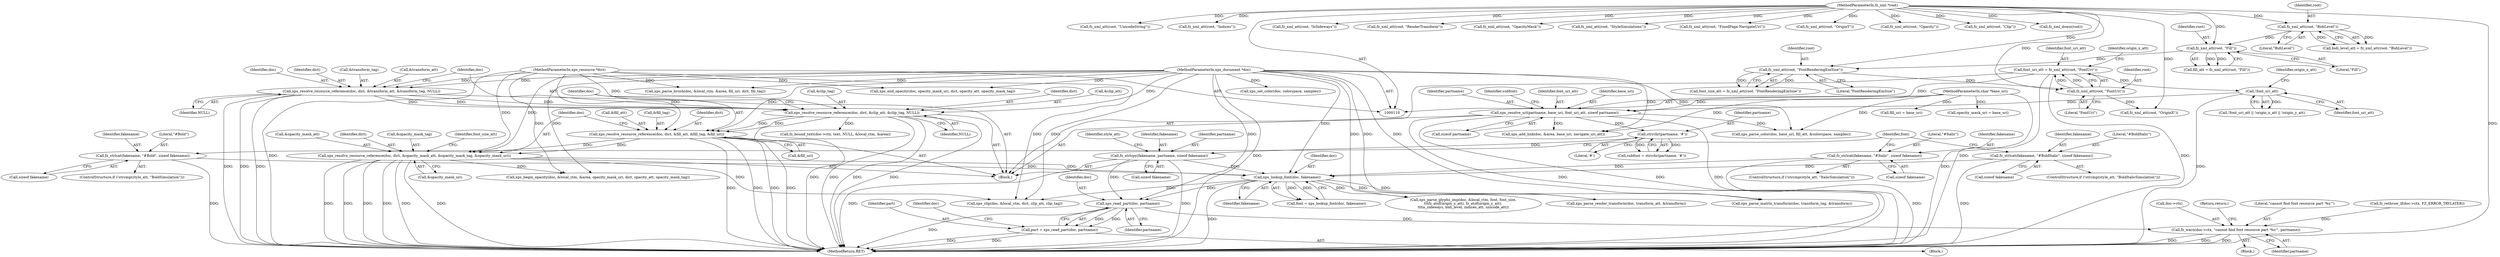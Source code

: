 digraph "0_ghostscript_60dabde18d7fe12b19da8b509bdfee9cc886aafc_1@API" {
"1000465" [label="(Call,xps_read_part(doc, partname))"];
"1000455" [label="(Call,xps_lookup_font(doc, fakename))"];
"1000340" [label="(Call,xps_resolve_resource_reference(doc, dict, &opacity_mask_att, &opacity_mask_tag, &opacity_mask_uri))"];
"1000331" [label="(Call,xps_resolve_resource_reference(doc, dict, &fill_att, &fill_tag, &fill_uri))"];
"1000323" [label="(Call,xps_resolve_resource_reference(doc, dict, &clip_att, &clip_tag, NULL))"];
"1000315" [label="(Call,xps_resolve_resource_reference(doc, dict, &transform_att, &transform_tag, NULL))"];
"1000111" [label="(MethodParameterIn,xps_document *doc)"];
"1000114" [label="(MethodParameterIn,xps_resource *dict)"];
"1000426" [label="(Call,fz_strlcat(fakename, \"#Bold\", sizeof fakename))"];
"1000437" [label="(Call,fz_strlcat(fakename, \"#Italic\", sizeof fakename))"];
"1000413" [label="(Call,fz_strlcpy(fakename, partname, sizeof fakename))"];
"1000397" [label="(Call,strrchr(partname, '#'))"];
"1000389" [label="(Call,xps_resolve_url(partname, base_uri, font_uri_att, sizeof partname))"];
"1000113" [label="(MethodParameterIn,char *base_uri)"];
"1000198" [label="(Call,font_uri_att = fz_xml_att(root, \"FontUri\"))"];
"1000200" [label="(Call,fz_xml_att(root, \"FontUri\"))"];
"1000195" [label="(Call,fz_xml_att(root, \"FontRenderingEmSize\"))"];
"1000190" [label="(Call,fz_xml_att(root, \"Fill\"))"];
"1000185" [label="(Call,fz_xml_att(root, \"BidiLevel\"))"];
"1000115" [label="(MethodParameterIn,fz_xml *root)"];
"1000354" [label="(Call,!font_uri_att)"];
"1000448" [label="(Call,fz_strlcat(fakename, \"#BoldItalic\", sizeof fakename))"];
"1000463" [label="(Call,part = xps_read_part(doc, partname))"];
"1000474" [label="(Call,fz_warn(doc->ctx, \"cannot find font resource part '%s'\", partname))"];
"1000193" [label="(Call,font_size_att = fz_xml_att(root, \"FontRenderingEmSize\"))"];
"1000451" [label="(Call,sizeof fakename)"];
"1000345" [label="(Call,&opacity_mask_tag)"];
"1000448" [label="(Call,fz_strlcat(fakename, \"#BoldItalic\", sizeof fakename))"];
"1000437" [label="(Call,fz_strlcat(fakename, \"#Italic\", sizeof fakename))"];
"1000428" [label="(Literal,\"#Bold\")"];
"1000195" [label="(Call,fz_xml_att(root, \"FontRenderingEmSize\"))"];
"1000464" [label="(Identifier,part)"];
"1000642" [label="(Call,fz_bound_text(doc->ctx, text, NULL, &local_ctm, &area))"];
"1000454" [label="(Identifier,font)"];
"1000320" [label="(Call,&transform_tag)"];
"1000396" [label="(Identifier,subfont)"];
"1000456" [label="(Identifier,doc)"];
"1000200" [label="(Call,fz_xml_att(root, \"FontUri\"))"];
"1000341" [label="(Identifier,doc)"];
"1000318" [label="(Call,&transform_att)"];
"1000315" [label="(Call,xps_resolve_resource_reference(doc, dict, &transform_att, &transform_tag, NULL))"];
"1000328" [label="(Call,&clip_tag)"];
"1000187" [label="(Literal,\"BidiLevel\")"];
"1000316" [label="(Identifier,doc)"];
"1000332" [label="(Identifier,doc)"];
"1000439" [label="(Literal,\"#Italic\")"];
"1000225" [label="(Call,fz_xml_att(root, \"UnicodeString\"))"];
"1000220" [label="(Call,fz_xml_att(root, \"Indices\"))"];
"1000743" [label="(Call,xps_parse_brush(doc, &local_ctm, &area, fill_uri, dict, fill_tag))"];
"1000323" [label="(Call,xps_resolve_resource_reference(doc, dict, &clip_att, &clip_tag, NULL))"];
"1000397" [label="(Call,strrchr(partname, '#'))"];
"1000354" [label="(Call,!font_uri_att)"];
"1000421" [label="(ControlStructure,if (!strcmp(style_att, \"BoldSimulation\")))"];
"1000333" [label="(Identifier,dict)"];
"1000392" [label="(Identifier,font_uri_att)"];
"1000330" [label="(Identifier,NULL)"];
"1000186" [label="(Identifier,root)"];
"1000413" [label="(Call,fz_strlcpy(fakename, partname, sizeof fakename))"];
"1000468" [label="(Block,)"];
"1000453" [label="(Call,font = xps_lookup_font(doc, fakename))"];
"1000469" [label="(Call,fz_rethrow_if(doc->ctx, FZ_ERROR_TRYLATER))"];
"1000215" [label="(Call,fz_xml_att(root, \"IsSideways\"))"];
"1000463" [label="(Call,part = xps_read_part(doc, partname))"];
"1000462" [label="(Block,)"];
"1000654" [label="(Call,xps_add_link(doc, &area, base_uri, navigate_uri_att))"];
"1000697" [label="(Call,xps_parse_color(doc, base_uri, fill_att, &colorspace, samples))"];
"1000116" [label="(Block,)"];
"1000475" [label="(Call,doc->ctx)"];
"1000471" [label="(Identifier,doc)"];
"1000111" [label="(MethodParameterIn,xps_document *doc)"];
"1000309" [label="(Call,fill_uri = base_uri)"];
"1000190" [label="(Call,fz_xml_att(root, \"Fill\"))"];
"1000235" [label="(Call,fz_xml_att(root, \"RenderTransform\"))"];
"1000443" [label="(ControlStructure,if (!strcmp(style_att, \"BoldItalicSimulation\")))"];
"1000756" [label="(Call,xps_end_opacity(doc, opacity_mask_uri, dict, opacity_att, opacity_mask_tag))"];
"1000188" [label="(Call,fill_att = fz_xml_att(root, \"Fill\"))"];
"1000197" [label="(Literal,\"FontRenderingEmSize\")"];
"1000201" [label="(Identifier,root)"];
"1000353" [label="(Call,!font_uri_att || !origin_x_att || !origin_y_att)"];
"1000712" [label="(Call,xps_set_color(doc, colorspace, samples))"];
"1000334" [label="(Call,&fill_att)"];
"1000391" [label="(Identifier,base_uri)"];
"1000250" [label="(Call,fz_xml_att(root, \"OpacityMask\"))"];
"1000429" [label="(Call,sizeof fakename)"];
"1000457" [label="(Identifier,fakename)"];
"1000352" [label="(Identifier,font_size_att)"];
"1000191" [label="(Identifier,root)"];
"1000230" [label="(Call,fz_xml_att(root, \"StyleSimulations\"))"];
"1000322" [label="(Identifier,NULL)"];
"1000192" [label="(Literal,\"Fill\")"];
"1000395" [label="(Call,subfont = strrchr(partname, '#'))"];
"1000255" [label="(Call,fz_xml_att(root, \"FixedPage.NavigateUri\"))"];
"1000467" [label="(Identifier,partname)"];
"1000432" [label="(ControlStructure,if (!strcmp(style_att, \"ItalicSimulation\")))"];
"1000449" [label="(Identifier,fakename)"];
"1000419" [label="(Identifier,style_att)"];
"1000210" [label="(Call,fz_xml_att(root, \"OriginY\"))"];
"1000450" [label="(Literal,\"#BoldItalic\")"];
"1000427" [label="(Identifier,fakename)"];
"1000347" [label="(Call,&opacity_mask_uri)"];
"1000202" [label="(Literal,\"FontUri\")"];
"1000628" [label="(Call,xps_parse_glyphs_imp(doc, &local_ctm, font, font_size,\n\t\t\tfz_atof(origin_x_att), fz_atof(origin_y_att),\n\t\t\tis_sideways, bidi_level, indices_att, unicode_att))"];
"1000416" [label="(Call,sizeof fakename)"];
"1000426" [label="(Call,fz_strlcat(fakename, \"#Bold\", sizeof fakename))"];
"1000338" [label="(Call,&fill_uri)"];
"1000414" [label="(Identifier,fakename)"];
"1000343" [label="(Call,&opacity_mask_att)"];
"1000355" [label="(Identifier,font_uri_att)"];
"1000245" [label="(Call,fz_xml_att(root, \"Opacity\"))"];
"1000479" [label="(Identifier,partname)"];
"1000317" [label="(Identifier,dict)"];
"1000780" [label="(MethodReturn,RET)"];
"1000390" [label="(Identifier,partname)"];
"1000480" [label="(Return,return;)"];
"1000204" [label="(Identifier,origin_x_att)"];
"1000114" [label="(MethodParameterIn,xps_resource *dict)"];
"1000198" [label="(Call,font_uri_att = fz_xml_att(root, \"FontUri\"))"];
"1000183" [label="(Call,bidi_level_att = fz_xml_att(root, \"BidiLevel\"))"];
"1000474" [label="(Call,fz_warn(doc->ctx, \"cannot find font resource part '%s'\", partname))"];
"1000340" [label="(Call,xps_resolve_resource_reference(doc, dict, &opacity_mask_att, &opacity_mask_tag, &opacity_mask_uri))"];
"1000599" [label="(Call,xps_parse_matrix_transform(doc, transform_tag, &transform))"];
"1000185" [label="(Call,fz_xml_att(root, \"BidiLevel\"))"];
"1000113" [label="(MethodParameterIn,char *base_uri)"];
"1000240" [label="(Call,fz_xml_att(root, \"Clip\"))"];
"1000399" [label="(Literal,'#')"];
"1000415" [label="(Identifier,partname)"];
"1000325" [label="(Identifier,dict)"];
"1000326" [label="(Call,&clip_att)"];
"1000466" [label="(Identifier,doc)"];
"1000324" [label="(Identifier,doc)"];
"1000312" [label="(Call,opacity_mask_uri = base_uri)"];
"1000336" [label="(Call,&fill_tag)"];
"1000196" [label="(Identifier,root)"];
"1000342" [label="(Identifier,dict)"];
"1000199" [label="(Identifier,font_uri_att)"];
"1000393" [label="(Call,sizeof partname)"];
"1000478" [label="(Literal,\"cannot find font resource part '%s'\")"];
"1000438" [label="(Identifier,fakename)"];
"1000331" [label="(Call,xps_resolve_resource_reference(doc, dict, &fill_att, &fill_tag, &fill_uri))"];
"1000398" [label="(Identifier,partname)"];
"1000261" [label="(Call,fz_xml_down(root))"];
"1000205" [label="(Call,fz_xml_att(root, \"OriginX\"))"];
"1000440" [label="(Call,sizeof fakename)"];
"1000455" [label="(Call,xps_lookup_font(doc, fakename))"];
"1000115" [label="(MethodParameterIn,fz_xml *root)"];
"1000358" [label="(Identifier,origin_x_att)"];
"1000465" [label="(Call,xps_read_part(doc, partname))"];
"1000592" [label="(Call,xps_parse_render_transform(doc, transform_att, &transform))"];
"1000389" [label="(Call,xps_resolve_url(partname, base_uri, font_uri_att, sizeof partname))"];
"1000615" [label="(Call,xps_clip(doc, &local_ctm, dict, clip_att, clip_tag))"];
"1000660" [label="(Call,xps_begin_opacity(doc, &local_ctm, &area, opacity_mask_uri, dict, opacity_att, opacity_mask_tag))"];
"1000465" -> "1000463"  [label="AST: "];
"1000465" -> "1000467"  [label="CFG: "];
"1000466" -> "1000465"  [label="AST: "];
"1000467" -> "1000465"  [label="AST: "];
"1000463" -> "1000465"  [label="CFG: "];
"1000465" -> "1000780"  [label="DDG: "];
"1000465" -> "1000463"  [label="DDG: "];
"1000465" -> "1000463"  [label="DDG: "];
"1000455" -> "1000465"  [label="DDG: "];
"1000111" -> "1000465"  [label="DDG: "];
"1000413" -> "1000465"  [label="DDG: "];
"1000465" -> "1000474"  [label="DDG: "];
"1000455" -> "1000453"  [label="AST: "];
"1000455" -> "1000457"  [label="CFG: "];
"1000456" -> "1000455"  [label="AST: "];
"1000457" -> "1000455"  [label="AST: "];
"1000453" -> "1000455"  [label="CFG: "];
"1000455" -> "1000780"  [label="DDG: "];
"1000455" -> "1000453"  [label="DDG: "];
"1000455" -> "1000453"  [label="DDG: "];
"1000340" -> "1000455"  [label="DDG: "];
"1000111" -> "1000455"  [label="DDG: "];
"1000426" -> "1000455"  [label="DDG: "];
"1000437" -> "1000455"  [label="DDG: "];
"1000413" -> "1000455"  [label="DDG: "];
"1000448" -> "1000455"  [label="DDG: "];
"1000455" -> "1000592"  [label="DDG: "];
"1000455" -> "1000599"  [label="DDG: "];
"1000455" -> "1000615"  [label="DDG: "];
"1000455" -> "1000628"  [label="DDG: "];
"1000340" -> "1000116"  [label="AST: "];
"1000340" -> "1000347"  [label="CFG: "];
"1000341" -> "1000340"  [label="AST: "];
"1000342" -> "1000340"  [label="AST: "];
"1000343" -> "1000340"  [label="AST: "];
"1000345" -> "1000340"  [label="AST: "];
"1000347" -> "1000340"  [label="AST: "];
"1000352" -> "1000340"  [label="CFG: "];
"1000340" -> "1000780"  [label="DDG: "];
"1000340" -> "1000780"  [label="DDG: "];
"1000340" -> "1000780"  [label="DDG: "];
"1000340" -> "1000780"  [label="DDG: "];
"1000340" -> "1000780"  [label="DDG: "];
"1000340" -> "1000780"  [label="DDG: "];
"1000331" -> "1000340"  [label="DDG: "];
"1000331" -> "1000340"  [label="DDG: "];
"1000111" -> "1000340"  [label="DDG: "];
"1000114" -> "1000340"  [label="DDG: "];
"1000340" -> "1000615"  [label="DDG: "];
"1000340" -> "1000660"  [label="DDG: "];
"1000331" -> "1000116"  [label="AST: "];
"1000331" -> "1000338"  [label="CFG: "];
"1000332" -> "1000331"  [label="AST: "];
"1000333" -> "1000331"  [label="AST: "];
"1000334" -> "1000331"  [label="AST: "];
"1000336" -> "1000331"  [label="AST: "];
"1000338" -> "1000331"  [label="AST: "];
"1000341" -> "1000331"  [label="CFG: "];
"1000331" -> "1000780"  [label="DDG: "];
"1000331" -> "1000780"  [label="DDG: "];
"1000331" -> "1000780"  [label="DDG: "];
"1000331" -> "1000780"  [label="DDG: "];
"1000323" -> "1000331"  [label="DDG: "];
"1000323" -> "1000331"  [label="DDG: "];
"1000111" -> "1000331"  [label="DDG: "];
"1000114" -> "1000331"  [label="DDG: "];
"1000323" -> "1000116"  [label="AST: "];
"1000323" -> "1000330"  [label="CFG: "];
"1000324" -> "1000323"  [label="AST: "];
"1000325" -> "1000323"  [label="AST: "];
"1000326" -> "1000323"  [label="AST: "];
"1000328" -> "1000323"  [label="AST: "];
"1000330" -> "1000323"  [label="AST: "];
"1000332" -> "1000323"  [label="CFG: "];
"1000323" -> "1000780"  [label="DDG: "];
"1000323" -> "1000780"  [label="DDG: "];
"1000323" -> "1000780"  [label="DDG: "];
"1000323" -> "1000780"  [label="DDG: "];
"1000315" -> "1000323"  [label="DDG: "];
"1000315" -> "1000323"  [label="DDG: "];
"1000315" -> "1000323"  [label="DDG: "];
"1000111" -> "1000323"  [label="DDG: "];
"1000114" -> "1000323"  [label="DDG: "];
"1000323" -> "1000642"  [label="DDG: "];
"1000315" -> "1000116"  [label="AST: "];
"1000315" -> "1000322"  [label="CFG: "];
"1000316" -> "1000315"  [label="AST: "];
"1000317" -> "1000315"  [label="AST: "];
"1000318" -> "1000315"  [label="AST: "];
"1000320" -> "1000315"  [label="AST: "];
"1000322" -> "1000315"  [label="AST: "];
"1000324" -> "1000315"  [label="CFG: "];
"1000315" -> "1000780"  [label="DDG: "];
"1000315" -> "1000780"  [label="DDG: "];
"1000315" -> "1000780"  [label="DDG: "];
"1000111" -> "1000315"  [label="DDG: "];
"1000114" -> "1000315"  [label="DDG: "];
"1000111" -> "1000110"  [label="AST: "];
"1000111" -> "1000780"  [label="DDG: "];
"1000111" -> "1000592"  [label="DDG: "];
"1000111" -> "1000599"  [label="DDG: "];
"1000111" -> "1000615"  [label="DDG: "];
"1000111" -> "1000628"  [label="DDG: "];
"1000111" -> "1000654"  [label="DDG: "];
"1000111" -> "1000660"  [label="DDG: "];
"1000111" -> "1000697"  [label="DDG: "];
"1000111" -> "1000712"  [label="DDG: "];
"1000111" -> "1000743"  [label="DDG: "];
"1000111" -> "1000756"  [label="DDG: "];
"1000114" -> "1000110"  [label="AST: "];
"1000114" -> "1000780"  [label="DDG: "];
"1000114" -> "1000615"  [label="DDG: "];
"1000114" -> "1000660"  [label="DDG: "];
"1000114" -> "1000743"  [label="DDG: "];
"1000114" -> "1000756"  [label="DDG: "];
"1000426" -> "1000421"  [label="AST: "];
"1000426" -> "1000429"  [label="CFG: "];
"1000427" -> "1000426"  [label="AST: "];
"1000428" -> "1000426"  [label="AST: "];
"1000429" -> "1000426"  [label="AST: "];
"1000454" -> "1000426"  [label="CFG: "];
"1000426" -> "1000780"  [label="DDG: "];
"1000437" -> "1000432"  [label="AST: "];
"1000437" -> "1000440"  [label="CFG: "];
"1000438" -> "1000437"  [label="AST: "];
"1000439" -> "1000437"  [label="AST: "];
"1000440" -> "1000437"  [label="AST: "];
"1000454" -> "1000437"  [label="CFG: "];
"1000437" -> "1000780"  [label="DDG: "];
"1000413" -> "1000116"  [label="AST: "];
"1000413" -> "1000416"  [label="CFG: "];
"1000414" -> "1000413"  [label="AST: "];
"1000415" -> "1000413"  [label="AST: "];
"1000416" -> "1000413"  [label="AST: "];
"1000419" -> "1000413"  [label="CFG: "];
"1000413" -> "1000780"  [label="DDG: "];
"1000413" -> "1000780"  [label="DDG: "];
"1000397" -> "1000413"  [label="DDG: "];
"1000397" -> "1000395"  [label="AST: "];
"1000397" -> "1000399"  [label="CFG: "];
"1000398" -> "1000397"  [label="AST: "];
"1000399" -> "1000397"  [label="AST: "];
"1000395" -> "1000397"  [label="CFG: "];
"1000397" -> "1000395"  [label="DDG: "];
"1000397" -> "1000395"  [label="DDG: "];
"1000389" -> "1000397"  [label="DDG: "];
"1000389" -> "1000116"  [label="AST: "];
"1000389" -> "1000393"  [label="CFG: "];
"1000390" -> "1000389"  [label="AST: "];
"1000391" -> "1000389"  [label="AST: "];
"1000392" -> "1000389"  [label="AST: "];
"1000393" -> "1000389"  [label="AST: "];
"1000396" -> "1000389"  [label="CFG: "];
"1000389" -> "1000780"  [label="DDG: "];
"1000389" -> "1000780"  [label="DDG: "];
"1000389" -> "1000780"  [label="DDG: "];
"1000113" -> "1000389"  [label="DDG: "];
"1000198" -> "1000389"  [label="DDG: "];
"1000354" -> "1000389"  [label="DDG: "];
"1000389" -> "1000654"  [label="DDG: "];
"1000389" -> "1000697"  [label="DDG: "];
"1000113" -> "1000110"  [label="AST: "];
"1000113" -> "1000780"  [label="DDG: "];
"1000113" -> "1000309"  [label="DDG: "];
"1000113" -> "1000312"  [label="DDG: "];
"1000113" -> "1000654"  [label="DDG: "];
"1000113" -> "1000697"  [label="DDG: "];
"1000198" -> "1000116"  [label="AST: "];
"1000198" -> "1000200"  [label="CFG: "];
"1000199" -> "1000198"  [label="AST: "];
"1000200" -> "1000198"  [label="AST: "];
"1000204" -> "1000198"  [label="CFG: "];
"1000198" -> "1000780"  [label="DDG: "];
"1000198" -> "1000780"  [label="DDG: "];
"1000200" -> "1000198"  [label="DDG: "];
"1000200" -> "1000198"  [label="DDG: "];
"1000198" -> "1000354"  [label="DDG: "];
"1000200" -> "1000202"  [label="CFG: "];
"1000201" -> "1000200"  [label="AST: "];
"1000202" -> "1000200"  [label="AST: "];
"1000195" -> "1000200"  [label="DDG: "];
"1000115" -> "1000200"  [label="DDG: "];
"1000200" -> "1000205"  [label="DDG: "];
"1000195" -> "1000193"  [label="AST: "];
"1000195" -> "1000197"  [label="CFG: "];
"1000196" -> "1000195"  [label="AST: "];
"1000197" -> "1000195"  [label="AST: "];
"1000193" -> "1000195"  [label="CFG: "];
"1000195" -> "1000193"  [label="DDG: "];
"1000195" -> "1000193"  [label="DDG: "];
"1000190" -> "1000195"  [label="DDG: "];
"1000115" -> "1000195"  [label="DDG: "];
"1000190" -> "1000188"  [label="AST: "];
"1000190" -> "1000192"  [label="CFG: "];
"1000191" -> "1000190"  [label="AST: "];
"1000192" -> "1000190"  [label="AST: "];
"1000188" -> "1000190"  [label="CFG: "];
"1000190" -> "1000188"  [label="DDG: "];
"1000190" -> "1000188"  [label="DDG: "];
"1000185" -> "1000190"  [label="DDG: "];
"1000115" -> "1000190"  [label="DDG: "];
"1000185" -> "1000183"  [label="AST: "];
"1000185" -> "1000187"  [label="CFG: "];
"1000186" -> "1000185"  [label="AST: "];
"1000187" -> "1000185"  [label="AST: "];
"1000183" -> "1000185"  [label="CFG: "];
"1000185" -> "1000183"  [label="DDG: "];
"1000185" -> "1000183"  [label="DDG: "];
"1000115" -> "1000185"  [label="DDG: "];
"1000115" -> "1000110"  [label="AST: "];
"1000115" -> "1000780"  [label="DDG: "];
"1000115" -> "1000205"  [label="DDG: "];
"1000115" -> "1000210"  [label="DDG: "];
"1000115" -> "1000215"  [label="DDG: "];
"1000115" -> "1000220"  [label="DDG: "];
"1000115" -> "1000225"  [label="DDG: "];
"1000115" -> "1000230"  [label="DDG: "];
"1000115" -> "1000235"  [label="DDG: "];
"1000115" -> "1000240"  [label="DDG: "];
"1000115" -> "1000245"  [label="DDG: "];
"1000115" -> "1000250"  [label="DDG: "];
"1000115" -> "1000255"  [label="DDG: "];
"1000115" -> "1000261"  [label="DDG: "];
"1000354" -> "1000353"  [label="AST: "];
"1000354" -> "1000355"  [label="CFG: "];
"1000355" -> "1000354"  [label="AST: "];
"1000358" -> "1000354"  [label="CFG: "];
"1000353" -> "1000354"  [label="CFG: "];
"1000354" -> "1000780"  [label="DDG: "];
"1000354" -> "1000353"  [label="DDG: "];
"1000448" -> "1000443"  [label="AST: "];
"1000448" -> "1000451"  [label="CFG: "];
"1000449" -> "1000448"  [label="AST: "];
"1000450" -> "1000448"  [label="AST: "];
"1000451" -> "1000448"  [label="AST: "];
"1000454" -> "1000448"  [label="CFG: "];
"1000448" -> "1000780"  [label="DDG: "];
"1000463" -> "1000462"  [label="AST: "];
"1000464" -> "1000463"  [label="AST: "];
"1000471" -> "1000463"  [label="CFG: "];
"1000463" -> "1000780"  [label="DDG: "];
"1000463" -> "1000780"  [label="DDG: "];
"1000474" -> "1000468"  [label="AST: "];
"1000474" -> "1000479"  [label="CFG: "];
"1000475" -> "1000474"  [label="AST: "];
"1000478" -> "1000474"  [label="AST: "];
"1000479" -> "1000474"  [label="AST: "];
"1000480" -> "1000474"  [label="CFG: "];
"1000474" -> "1000780"  [label="DDG: "];
"1000474" -> "1000780"  [label="DDG: "];
"1000474" -> "1000780"  [label="DDG: "];
"1000469" -> "1000474"  [label="DDG: "];
}
